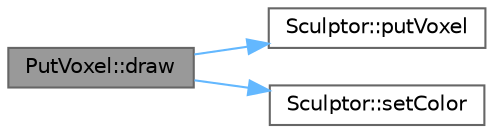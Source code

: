 digraph "PutVoxel::draw"
{
 // LATEX_PDF_SIZE
  bgcolor="transparent";
  edge [fontname=Helvetica,fontsize=10,labelfontname=Helvetica,labelfontsize=10];
  node [fontname=Helvetica,fontsize=10,shape=box,height=0.2,width=0.4];
  rankdir="LR";
  Node1 [id="Node000001",label="PutVoxel::draw",height=0.2,width=0.4,color="gray40", fillcolor="grey60", style="filled", fontcolor="black",tooltip=" "];
  Node1 -> Node2 [id="edge3_Node000001_Node000002",color="steelblue1",style="solid",tooltip=" "];
  Node2 [id="Node000002",label="Sculptor::putVoxel",height=0.2,width=0.4,color="grey40", fillcolor="white", style="filled",URL="$class_sculptor.html#a4bdea3048b419d58e93074060eaa7b52",tooltip=" "];
  Node1 -> Node3 [id="edge4_Node000001_Node000003",color="steelblue1",style="solid",tooltip=" "];
  Node3 [id="Node000003",label="Sculptor::setColor",height=0.2,width=0.4,color="grey40", fillcolor="white", style="filled",URL="$class_sculptor.html#a4351c930a07887e96d4fdbf251a7867e",tooltip=" "];
}
